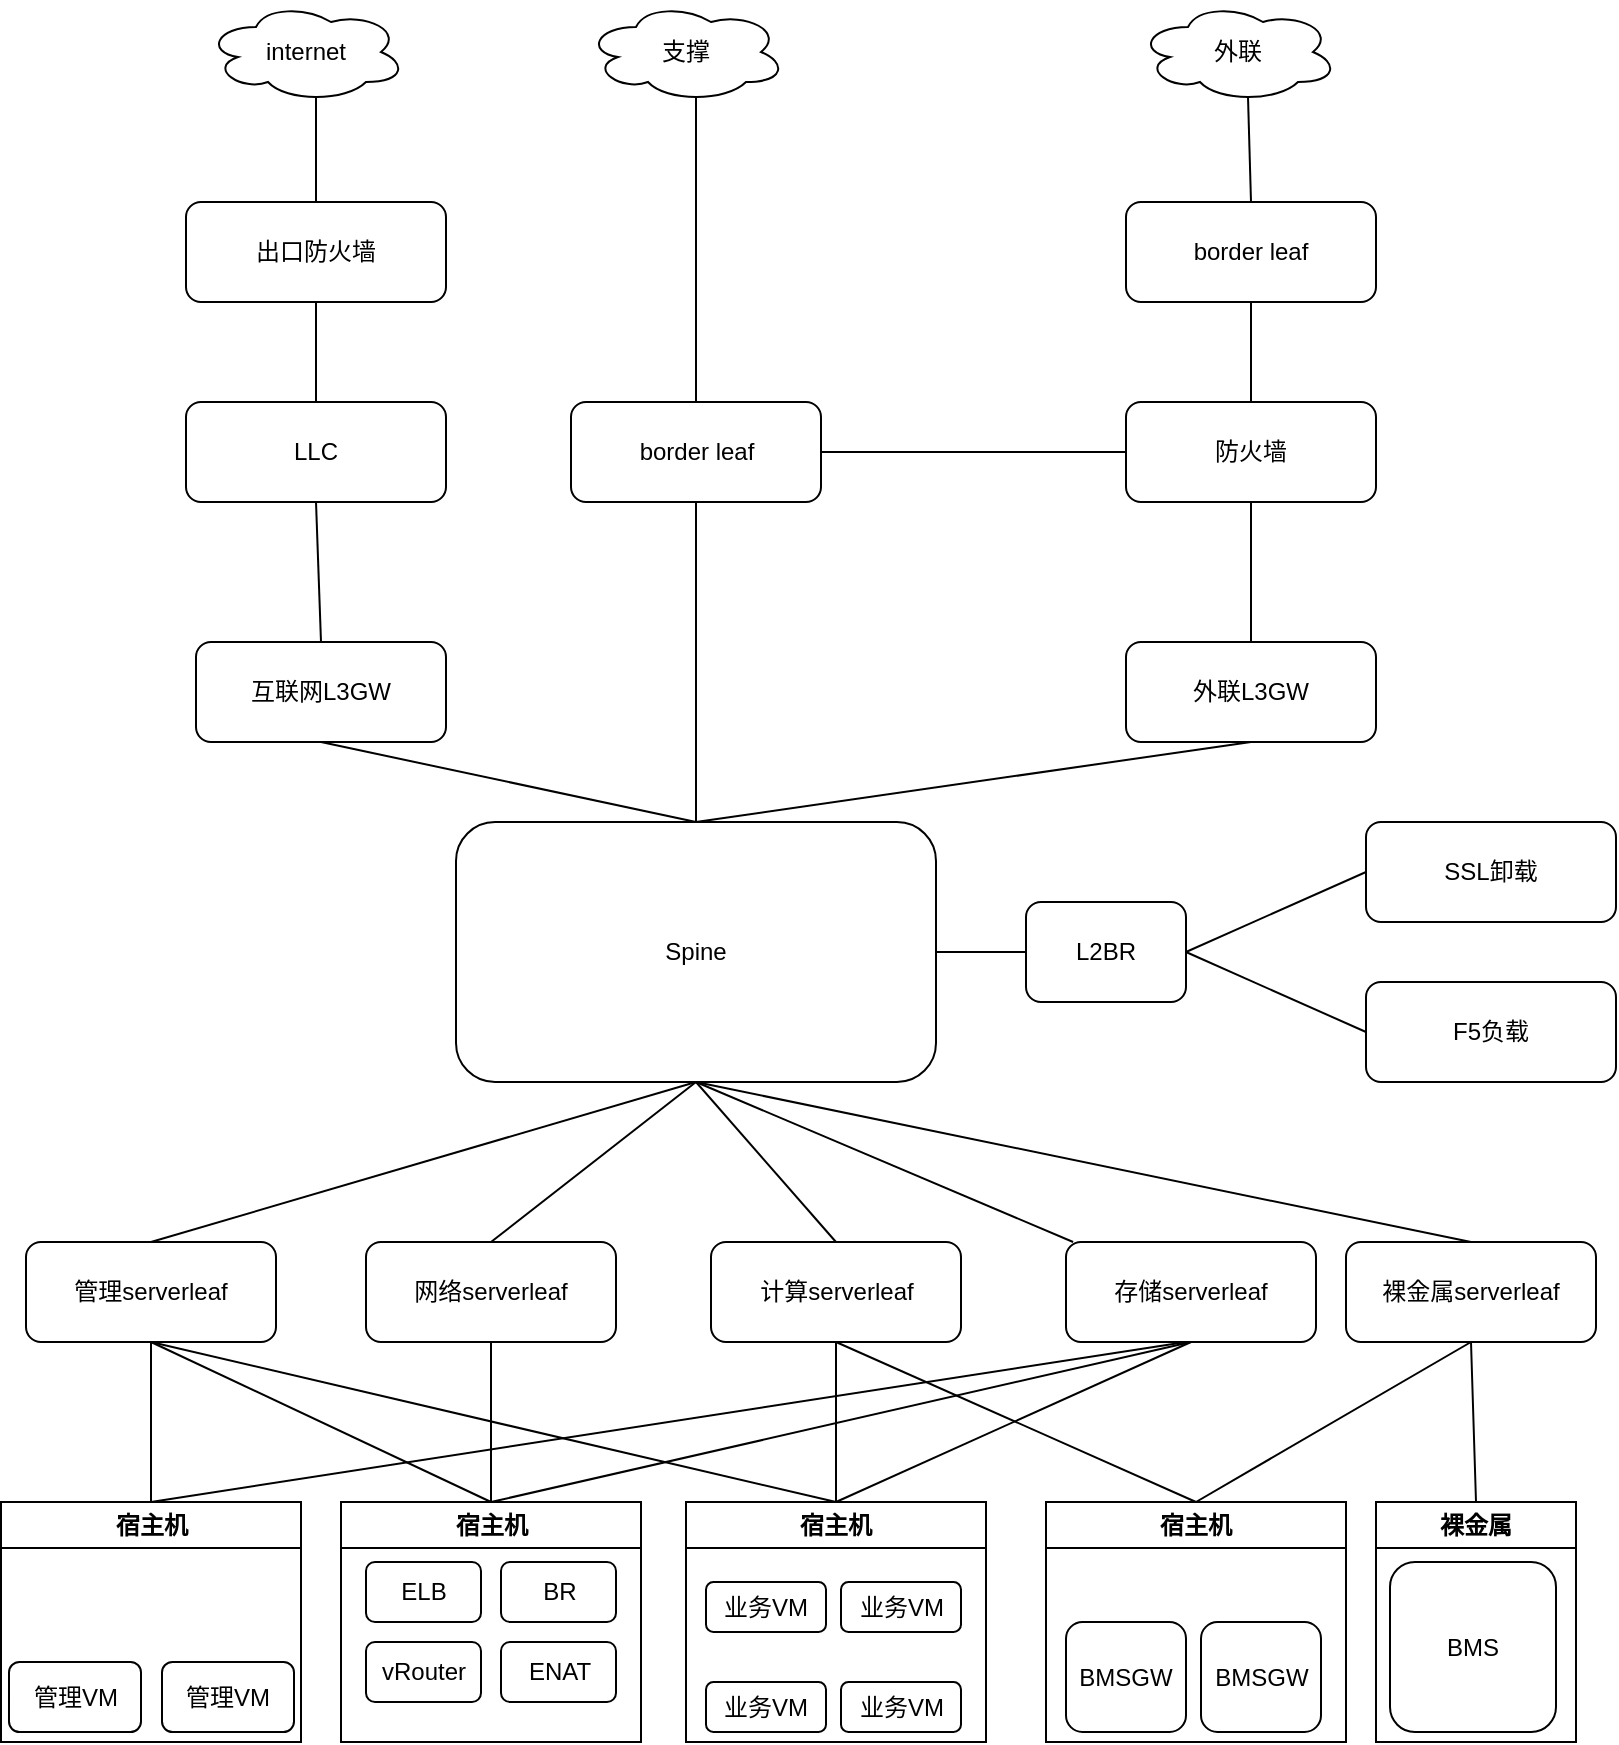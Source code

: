 <mxfile version="24.5.4" type="github">
  <diagram name="第 1 页" id="-AdflMlbAZ0lLxtPM5mr">
    <mxGraphModel dx="845" dy="555" grid="1" gridSize="10" guides="1" tooltips="1" connect="1" arrows="0" fold="1" page="1" pageScale="1" pageWidth="827" pageHeight="1169" math="0" shadow="0">
      <root>
        <mxCell id="0" />
        <mxCell id="1" parent="0" />
        <mxCell id="uMnVHPd5ohVLabaKNJ_1-5" style="rounded=0;orthogonalLoop=1;jettySize=auto;html=1;exitX=0.55;exitY=0.95;exitDx=0;exitDy=0;exitPerimeter=0;entryX=0.5;entryY=0;entryDx=0;entryDy=0;shadow=0;deletable=1;cloneable=1;movable=1;strokeColor=default;align=center;verticalAlign=middle;fontFamily=Helvetica;fontSize=11;fontColor=default;labelBackgroundColor=default;startFill=1;endArrow=none;endFill=0;" edge="1" parent="1" source="uMnVHPd5ohVLabaKNJ_1-1" target="uMnVHPd5ohVLabaKNJ_1-2">
          <mxGeometry relative="1" as="geometry" />
        </mxCell>
        <mxCell id="uMnVHPd5ohVLabaKNJ_1-1" value="internet" style="ellipse;shape=cloud;whiteSpace=wrap;html=1;shadow=0;deletable=1;cloneable=1;movable=1;" vertex="1" parent="1">
          <mxGeometry x="120" y="50" width="100" height="50" as="geometry" />
        </mxCell>
        <mxCell id="uMnVHPd5ohVLabaKNJ_1-6" style="rounded=0;orthogonalLoop=1;jettySize=auto;html=1;exitX=0.5;exitY=1;exitDx=0;exitDy=0;entryX=0.5;entryY=0;entryDx=0;entryDy=0;shadow=0;deletable=1;cloneable=1;movable=1;strokeColor=default;align=center;verticalAlign=middle;fontFamily=Helvetica;fontSize=11;fontColor=default;labelBackgroundColor=default;startFill=1;endArrow=none;endFill=0;" edge="1" parent="1" source="uMnVHPd5ohVLabaKNJ_1-3" target="uMnVHPd5ohVLabaKNJ_1-7">
          <mxGeometry relative="1" as="geometry">
            <mxPoint x="180" y="390" as="targetPoint" />
          </mxGeometry>
        </mxCell>
        <mxCell id="uMnVHPd5ohVLabaKNJ_1-14" style="rounded=0;orthogonalLoop=1;jettySize=auto;html=1;exitX=0.5;exitY=1;exitDx=0;exitDy=0;entryX=0.5;entryY=0;entryDx=0;entryDy=0;shadow=0;deletable=1;cloneable=1;movable=1;strokeColor=default;align=center;verticalAlign=middle;fontFamily=Helvetica;fontSize=11;fontColor=default;labelBackgroundColor=default;startFill=1;endArrow=none;endFill=0;" edge="1" parent="1" source="uMnVHPd5ohVLabaKNJ_1-7" target="uMnVHPd5ohVLabaKNJ_1-9">
          <mxGeometry relative="1" as="geometry" />
        </mxCell>
        <mxCell id="uMnVHPd5ohVLabaKNJ_1-7" value="互联网L3GW" style="whiteSpace=wrap;html=1;rounded=1;shadow=0;deletable=1;cloneable=1;movable=1;" vertex="1" parent="1">
          <mxGeometry x="115" y="370" width="125" height="50" as="geometry" />
        </mxCell>
        <mxCell id="uMnVHPd5ohVLabaKNJ_1-15" style="rounded=0;orthogonalLoop=1;jettySize=auto;html=1;exitX=0.5;exitY=0;exitDx=0;exitDy=0;entryX=0.5;entryY=1;entryDx=0;entryDy=0;shadow=0;deletable=1;cloneable=1;movable=1;strokeColor=default;align=center;verticalAlign=middle;fontFamily=Helvetica;fontSize=11;fontColor=default;labelBackgroundColor=default;startFill=1;endArrow=none;endFill=0;" edge="1" parent="1" source="uMnVHPd5ohVLabaKNJ_1-9" target="uMnVHPd5ohVLabaKNJ_1-11">
          <mxGeometry relative="1" as="geometry" />
        </mxCell>
        <mxCell id="uMnVHPd5ohVLabaKNJ_1-16" style="rounded=0;orthogonalLoop=1;jettySize=auto;html=1;exitX=1;exitY=0.5;exitDx=0;exitDy=0;entryX=0;entryY=0.5;entryDx=0;entryDy=0;shadow=0;deletable=1;cloneable=1;movable=1;strokeColor=default;align=center;verticalAlign=middle;fontFamily=Helvetica;fontSize=11;fontColor=default;labelBackgroundColor=default;startFill=1;endArrow=none;endFill=0;" edge="1" parent="1" source="uMnVHPd5ohVLabaKNJ_1-9" target="uMnVHPd5ohVLabaKNJ_1-12">
          <mxGeometry relative="1" as="geometry" />
        </mxCell>
        <mxCell id="uMnVHPd5ohVLabaKNJ_1-27" style="rounded=0;orthogonalLoop=1;jettySize=auto;html=1;exitX=0.5;exitY=1;exitDx=0;exitDy=0;entryX=0.5;entryY=0;entryDx=0;entryDy=0;shadow=0;deletable=1;cloneable=1;movable=1;endFill=0;startFill=1;endArrow=none;strokeColor=default;align=center;verticalAlign=middle;fontFamily=Helvetica;fontSize=11;fontColor=default;labelBackgroundColor=default;" edge="1" parent="1" source="uMnVHPd5ohVLabaKNJ_1-9" target="uMnVHPd5ohVLabaKNJ_1-21">
          <mxGeometry relative="1" as="geometry" />
        </mxCell>
        <mxCell id="uMnVHPd5ohVLabaKNJ_1-28" style="rounded=0;orthogonalLoop=1;jettySize=auto;html=1;exitX=0.5;exitY=0;exitDx=0;exitDy=0;entryX=0.5;entryY=1;entryDx=0;entryDy=0;shadow=0;deletable=1;cloneable=1;movable=1;perimeterSpacing=0;strokeColor=default;align=center;verticalAlign=middle;fontFamily=Helvetica;fontSize=11;fontColor=default;labelBackgroundColor=default;startFill=1;endArrow=none;endFill=0;" edge="1" parent="1" source="uMnVHPd5ohVLabaKNJ_1-23" target="uMnVHPd5ohVLabaKNJ_1-9">
          <mxGeometry relative="1" as="geometry">
            <mxPoint x="375" y="580" as="targetPoint" />
          </mxGeometry>
        </mxCell>
        <mxCell id="uMnVHPd5ohVLabaKNJ_1-29" style="rounded=0;orthogonalLoop=1;jettySize=auto;html=1;exitX=0.5;exitY=1;exitDx=0;exitDy=0;entryX=0.5;entryY=0;entryDx=0;entryDy=0;shadow=0;deletable=1;cloneable=1;movable=1;endFill=0;strokeColor=default;align=center;verticalAlign=middle;fontFamily=Helvetica;fontSize=11;fontColor=default;labelBackgroundColor=default;startFill=1;endArrow=none;" edge="1" parent="1" source="uMnVHPd5ohVLabaKNJ_1-9" target="uMnVHPd5ohVLabaKNJ_1-22">
          <mxGeometry relative="1" as="geometry" />
        </mxCell>
        <mxCell id="uMnVHPd5ohVLabaKNJ_1-30" style="rounded=0;orthogonalLoop=1;jettySize=auto;html=1;exitX=0.5;exitY=1;exitDx=0;exitDy=0;shadow=0;deletable=1;cloneable=1;movable=1;endArrow=none;endFill=0;startFill=1;" edge="1" parent="1" source="uMnVHPd5ohVLabaKNJ_1-9" target="uMnVHPd5ohVLabaKNJ_1-24">
          <mxGeometry relative="1" as="geometry" />
        </mxCell>
        <mxCell id="uMnVHPd5ohVLabaKNJ_1-80" style="edgeStyle=none;rounded=0;orthogonalLoop=1;jettySize=auto;html=1;exitX=0.5;exitY=1;exitDx=0;exitDy=0;entryX=0.5;entryY=0;entryDx=0;entryDy=0;shadow=0;strokeColor=default;align=center;verticalAlign=middle;fontFamily=Helvetica;fontSize=11;fontColor=default;labelBackgroundColor=default;startFill=1;endArrow=none;endFill=0;" edge="1" parent="1" source="uMnVHPd5ohVLabaKNJ_1-9" target="uMnVHPd5ohVLabaKNJ_1-72">
          <mxGeometry relative="1" as="geometry" />
        </mxCell>
        <mxCell id="uMnVHPd5ohVLabaKNJ_1-9" value="Spine" style="rounded=1;whiteSpace=wrap;html=1;shadow=0;deletable=1;cloneable=1;movable=1;" vertex="1" parent="1">
          <mxGeometry x="245" y="460" width="240" height="130" as="geometry" />
        </mxCell>
        <mxCell id="uMnVHPd5ohVLabaKNJ_1-11" value="外联L3GW" style="whiteSpace=wrap;html=1;rounded=1;shadow=0;deletable=1;cloneable=1;movable=1;" vertex="1" parent="1">
          <mxGeometry x="580" y="370" width="125" height="50" as="geometry" />
        </mxCell>
        <mxCell id="uMnVHPd5ohVLabaKNJ_1-41" style="rounded=0;orthogonalLoop=1;jettySize=auto;html=1;exitX=1;exitY=0.5;exitDx=0;exitDy=0;entryX=0;entryY=0.5;entryDx=0;entryDy=0;shadow=0;deletable=1;cloneable=1;movable=1;strokeColor=default;align=center;verticalAlign=middle;fontFamily=Helvetica;fontSize=11;fontColor=default;labelBackgroundColor=default;startFill=1;endArrow=none;endFill=0;" edge="1" parent="1" source="uMnVHPd5ohVLabaKNJ_1-12" target="uMnVHPd5ohVLabaKNJ_1-40">
          <mxGeometry relative="1" as="geometry" />
        </mxCell>
        <mxCell id="uMnVHPd5ohVLabaKNJ_1-42" style="rounded=0;orthogonalLoop=1;jettySize=auto;html=1;exitX=1;exitY=0.5;exitDx=0;exitDy=0;entryX=0;entryY=0.5;entryDx=0;entryDy=0;shadow=0;deletable=1;cloneable=1;movable=1;strokeColor=default;align=center;verticalAlign=middle;fontFamily=Helvetica;fontSize=11;fontColor=default;labelBackgroundColor=default;startFill=1;endArrow=none;endFill=0;" edge="1" parent="1" source="uMnVHPd5ohVLabaKNJ_1-12" target="uMnVHPd5ohVLabaKNJ_1-39">
          <mxGeometry relative="1" as="geometry" />
        </mxCell>
        <mxCell id="uMnVHPd5ohVLabaKNJ_1-12" value="L2BR" style="whiteSpace=wrap;html=1;rounded=1;shadow=0;deletable=1;cloneable=1;movable=1;" vertex="1" parent="1">
          <mxGeometry x="530" y="500" width="80" height="50" as="geometry" />
        </mxCell>
        <mxCell id="uMnVHPd5ohVLabaKNJ_1-13" value="" style="endArrow=none;html=1;rounded=0;entryX=0.5;entryY=1;entryDx=0;entryDy=0;exitX=0.5;exitY=0;exitDx=0;exitDy=0;shadow=0;deletable=1;cloneable=1;movable=1;" edge="1" parent="1" source="uMnVHPd5ohVLabaKNJ_1-9" target="uMnVHPd5ohVLabaKNJ_1-10">
          <mxGeometry width="50" height="50" relative="1" as="geometry">
            <mxPoint x="400" y="510" as="sourcePoint" />
            <mxPoint x="450" y="460" as="targetPoint" />
          </mxGeometry>
        </mxCell>
        <mxCell id="uMnVHPd5ohVLabaKNJ_1-20" value="" style="rounded=0;orthogonalLoop=1;jettySize=auto;html=1;shadow=0;deletable=1;cloneable=1;movable=1;strokeColor=default;align=center;verticalAlign=middle;fontFamily=Helvetica;fontSize=11;fontColor=default;labelBackgroundColor=default;startFill=1;endArrow=none;endFill=0;" edge="1" parent="1" source="uMnVHPd5ohVLabaKNJ_1-19" target="uMnVHPd5ohVLabaKNJ_1-11">
          <mxGeometry relative="1" as="geometry" />
        </mxCell>
        <mxCell id="uMnVHPd5ohVLabaKNJ_1-31" style="rounded=0;orthogonalLoop=1;jettySize=auto;html=1;exitX=0.5;exitY=1;exitDx=0;exitDy=0;shadow=0;entryX=0.5;entryY=0;entryDx=0;entryDy=0;deletable=1;cloneable=1;movable=1;strokeColor=default;align=center;verticalAlign=middle;fontFamily=Helvetica;fontSize=11;fontColor=default;labelBackgroundColor=default;startFill=1;endArrow=none;endFill=0;" edge="1" parent="1" source="uMnVHPd5ohVLabaKNJ_1-21" target="uMnVHPd5ohVLabaKNJ_1-48">
          <mxGeometry relative="1" as="geometry" />
        </mxCell>
        <mxCell id="uMnVHPd5ohVLabaKNJ_1-70" style="edgeStyle=none;rounded=0;orthogonalLoop=1;jettySize=auto;html=1;exitX=0.5;exitY=1;exitDx=0;exitDy=0;entryX=0.5;entryY=0;entryDx=0;entryDy=0;shadow=0;strokeColor=default;align=center;verticalAlign=middle;fontFamily=Helvetica;fontSize=11;fontColor=default;labelBackgroundColor=default;startFill=1;endArrow=none;endFill=0;" edge="1" parent="1" source="uMnVHPd5ohVLabaKNJ_1-21" target="uMnVHPd5ohVLabaKNJ_1-67">
          <mxGeometry relative="1" as="geometry" />
        </mxCell>
        <mxCell id="uMnVHPd5ohVLabaKNJ_1-21" value="计算serverleaf" style="whiteSpace=wrap;html=1;rounded=1;shadow=0;deletable=1;cloneable=1;movable=1;" vertex="1" parent="1">
          <mxGeometry x="372.5" y="670" width="125" height="50" as="geometry" />
        </mxCell>
        <mxCell id="uMnVHPd5ohVLabaKNJ_1-33" style="rounded=0;orthogonalLoop=1;jettySize=auto;html=1;exitX=0.5;exitY=1;exitDx=0;exitDy=0;entryX=0.5;entryY=0;entryDx=0;entryDy=0;shadow=0;deletable=1;cloneable=1;movable=1;strokeColor=default;align=center;verticalAlign=middle;fontFamily=Helvetica;fontSize=11;fontColor=default;labelBackgroundColor=default;startFill=1;endArrow=none;endFill=0;" edge="1" parent="1" source="uMnVHPd5ohVLabaKNJ_1-22" target="uMnVHPd5ohVLabaKNJ_1-49">
          <mxGeometry relative="1" as="geometry" />
        </mxCell>
        <mxCell id="uMnVHPd5ohVLabaKNJ_1-22" value="网络serverleaf" style="whiteSpace=wrap;html=1;rounded=1;shadow=0;deletable=1;cloneable=1;movable=1;" vertex="1" parent="1">
          <mxGeometry x="200" y="670" width="125" height="50" as="geometry" />
        </mxCell>
        <mxCell id="uMnVHPd5ohVLabaKNJ_1-57" style="rounded=0;orthogonalLoop=1;jettySize=auto;html=1;exitX=0.5;exitY=1;exitDx=0;exitDy=0;entryX=0.5;entryY=0;entryDx=0;entryDy=0;deletable=1;cloneable=1;movable=1;shadow=0;strokeColor=default;align=center;verticalAlign=middle;fontFamily=Helvetica;fontSize=11;fontColor=default;labelBackgroundColor=default;startFill=1;endArrow=none;endFill=0;" edge="1" parent="1" source="uMnVHPd5ohVLabaKNJ_1-23" target="uMnVHPd5ohVLabaKNJ_1-48">
          <mxGeometry relative="1" as="geometry" />
        </mxCell>
        <mxCell id="uMnVHPd5ohVLabaKNJ_1-23" value="管理serverleaf" style="whiteSpace=wrap;html=1;rounded=1;shadow=0;deletable=1;cloneable=1;movable=1;" vertex="1" parent="1">
          <mxGeometry x="30" y="670" width="125" height="50" as="geometry" />
        </mxCell>
        <mxCell id="uMnVHPd5ohVLabaKNJ_1-24" value="存储serverleaf" style="whiteSpace=wrap;html=1;rounded=1;shadow=0;deletable=1;cloneable=1;movable=1;" vertex="1" parent="1">
          <mxGeometry x="550" y="670" width="125" height="50" as="geometry" />
        </mxCell>
        <mxCell id="uMnVHPd5ohVLabaKNJ_1-35" style="rounded=0;orthogonalLoop=1;jettySize=auto;html=1;exitX=0.5;exitY=0;exitDx=0;exitDy=0;entryX=0.5;entryY=1;entryDx=0;entryDy=0;shadow=0;deletable=1;cloneable=1;movable=1;strokeColor=default;align=center;verticalAlign=middle;fontFamily=Helvetica;fontSize=11;fontColor=default;labelBackgroundColor=default;startFill=1;endArrow=none;endFill=0;" edge="1" parent="1" source="uMnVHPd5ohVLabaKNJ_1-50" target="uMnVHPd5ohVLabaKNJ_1-23">
          <mxGeometry relative="1" as="geometry" />
        </mxCell>
        <mxCell id="uMnVHPd5ohVLabaKNJ_1-36" value="外联" style="ellipse;shape=cloud;whiteSpace=wrap;html=1;shadow=0;deletable=1;cloneable=1;movable=1;" vertex="1" parent="1">
          <mxGeometry x="586" y="50" width="100" height="50" as="geometry" />
        </mxCell>
        <mxCell id="uMnVHPd5ohVLabaKNJ_1-38" style="rounded=0;orthogonalLoop=1;jettySize=auto;html=1;exitX=0.55;exitY=0.95;exitDx=0;exitDy=0;exitPerimeter=0;entryX=0.5;entryY=0;entryDx=0;entryDy=0;shadow=0;deletable=1;cloneable=1;movable=1;strokeColor=default;align=center;verticalAlign=middle;fontFamily=Helvetica;fontSize=11;fontColor=default;labelBackgroundColor=default;startFill=1;endArrow=none;endFill=0;" edge="1" parent="1" source="uMnVHPd5ohVLabaKNJ_1-37" target="uMnVHPd5ohVLabaKNJ_1-10">
          <mxGeometry relative="1" as="geometry" />
        </mxCell>
        <mxCell id="uMnVHPd5ohVLabaKNJ_1-37" value="支撑" style="ellipse;shape=cloud;whiteSpace=wrap;html=1;shadow=0;deletable=1;cloneable=1;movable=1;" vertex="1" parent="1">
          <mxGeometry x="310" y="50" width="100" height="50" as="geometry" />
        </mxCell>
        <mxCell id="uMnVHPd5ohVLabaKNJ_1-39" value="F5负载" style="whiteSpace=wrap;html=1;rounded=1;shadow=0;deletable=1;cloneable=1;movable=1;" vertex="1" parent="1">
          <mxGeometry x="700" y="540" width="125" height="50" as="geometry" />
        </mxCell>
        <mxCell id="uMnVHPd5ohVLabaKNJ_1-40" value="SSL卸载" style="whiteSpace=wrap;html=1;rounded=1;shadow=0;deletable=1;cloneable=1;movable=1;" vertex="1" parent="1">
          <mxGeometry x="700" y="460" width="125" height="50" as="geometry" />
        </mxCell>
        <mxCell id="uMnVHPd5ohVLabaKNJ_1-43" style="rounded=0;orthogonalLoop=1;jettySize=auto;html=1;exitX=0.5;exitY=0;exitDx=0;exitDy=0;entryX=0.55;entryY=0.95;entryDx=0;entryDy=0;entryPerimeter=0;shadow=0;deletable=1;cloneable=1;movable=1;strokeColor=default;align=center;verticalAlign=middle;fontFamily=Helvetica;fontSize=11;fontColor=default;labelBackgroundColor=default;startFill=1;endArrow=none;endFill=0;" edge="1" parent="1" source="uMnVHPd5ohVLabaKNJ_1-17" target="uMnVHPd5ohVLabaKNJ_1-36">
          <mxGeometry relative="1" as="geometry" />
        </mxCell>
        <mxCell id="uMnVHPd5ohVLabaKNJ_1-64" style="edgeStyle=none;rounded=0;orthogonalLoop=1;jettySize=auto;html=1;exitX=0.5;exitY=0;exitDx=0;exitDy=0;entryX=0.5;entryY=1;entryDx=0;entryDy=0;shadow=0;strokeColor=default;align=center;verticalAlign=middle;fontFamily=Helvetica;fontSize=11;fontColor=default;labelBackgroundColor=default;startFill=1;endArrow=none;endFill=0;" edge="1" parent="1" source="uMnVHPd5ohVLabaKNJ_1-48" target="uMnVHPd5ohVLabaKNJ_1-24">
          <mxGeometry relative="1" as="geometry" />
        </mxCell>
        <mxCell id="uMnVHPd5ohVLabaKNJ_1-48" value="宿主机" style="swimlane;whiteSpace=wrap;html=1;deletable=1;cloneable=1;movable=1;" vertex="1" parent="1">
          <mxGeometry x="360" y="800" width="150" height="120" as="geometry">
            <mxRectangle x="360" y="800" width="80" height="30" as="alternateBounds" />
          </mxGeometry>
        </mxCell>
        <mxCell id="uMnVHPd5ohVLabaKNJ_1-26" value="业务VM" style="whiteSpace=wrap;html=1;rounded=1;shadow=0;deletable=1;cloneable=1;movable=1;" vertex="1" parent="uMnVHPd5ohVLabaKNJ_1-48">
          <mxGeometry x="10" y="90" width="60" height="25" as="geometry" />
        </mxCell>
        <mxCell id="uMnVHPd5ohVLabaKNJ_1-58" value="业务VM" style="whiteSpace=wrap;html=1;rounded=1;shadow=0;deletable=1;cloneable=1;movable=1;" vertex="1" parent="uMnVHPd5ohVLabaKNJ_1-48">
          <mxGeometry x="77.5" y="90" width="60" height="25" as="geometry" />
        </mxCell>
        <mxCell id="uMnVHPd5ohVLabaKNJ_1-78" value="业务VM" style="whiteSpace=wrap;html=1;rounded=1;shadow=0;deletable=1;cloneable=1;movable=1;" vertex="1" parent="uMnVHPd5ohVLabaKNJ_1-48">
          <mxGeometry x="10" y="40" width="60" height="25" as="geometry" />
        </mxCell>
        <mxCell id="uMnVHPd5ohVLabaKNJ_1-79" value="业务VM" style="whiteSpace=wrap;html=1;rounded=1;shadow=0;deletable=1;cloneable=1;movable=1;" vertex="1" parent="uMnVHPd5ohVLabaKNJ_1-48">
          <mxGeometry x="77.5" y="40" width="60" height="25" as="geometry" />
        </mxCell>
        <mxCell id="uMnVHPd5ohVLabaKNJ_1-63" style="edgeStyle=none;rounded=0;orthogonalLoop=1;jettySize=auto;html=1;exitX=0.5;exitY=0;exitDx=0;exitDy=0;entryX=0.5;entryY=1;entryDx=0;entryDy=0;shadow=0;strokeColor=default;align=center;verticalAlign=middle;fontFamily=Helvetica;fontSize=11;fontColor=default;labelBackgroundColor=default;startFill=1;endArrow=none;endFill=0;" edge="1" parent="1" source="uMnVHPd5ohVLabaKNJ_1-49" target="uMnVHPd5ohVLabaKNJ_1-23">
          <mxGeometry relative="1" as="geometry" />
        </mxCell>
        <mxCell id="uMnVHPd5ohVLabaKNJ_1-66" style="edgeStyle=none;rounded=0;orthogonalLoop=1;jettySize=auto;html=1;exitX=0.5;exitY=0;exitDx=0;exitDy=0;entryX=0.5;entryY=1;entryDx=0;entryDy=0;shadow=0;strokeColor=default;align=center;verticalAlign=middle;fontFamily=Helvetica;fontSize=11;fontColor=default;labelBackgroundColor=default;startFill=1;endArrow=none;endFill=0;" edge="1" parent="1" source="uMnVHPd5ohVLabaKNJ_1-49" target="uMnVHPd5ohVLabaKNJ_1-24">
          <mxGeometry relative="1" as="geometry" />
        </mxCell>
        <mxCell id="uMnVHPd5ohVLabaKNJ_1-49" value="宿主机" style="swimlane;whiteSpace=wrap;html=1;deletable=1;cloneable=1;movable=1;" vertex="1" parent="1">
          <mxGeometry x="187.5" y="800" width="150" height="120" as="geometry" />
        </mxCell>
        <mxCell id="uMnVHPd5ohVLabaKNJ_1-32" value="ELB" style="whiteSpace=wrap;html=1;rounded=1;shadow=0;deletable=1;cloneable=1;movable=1;" vertex="1" parent="uMnVHPd5ohVLabaKNJ_1-49">
          <mxGeometry x="12.5" y="30" width="57.5" height="30" as="geometry" />
        </mxCell>
        <mxCell id="uMnVHPd5ohVLabaKNJ_1-59" value="BR" style="whiteSpace=wrap;html=1;rounded=1;shadow=0;deletable=1;cloneable=1;movable=1;" vertex="1" parent="uMnVHPd5ohVLabaKNJ_1-49">
          <mxGeometry x="80" y="30" width="57.5" height="30" as="geometry" />
        </mxCell>
        <mxCell id="uMnVHPd5ohVLabaKNJ_1-60" value="vRouter" style="whiteSpace=wrap;html=1;rounded=1;shadow=0;deletable=1;cloneable=1;movable=1;" vertex="1" parent="uMnVHPd5ohVLabaKNJ_1-49">
          <mxGeometry x="12.5" y="70" width="57.5" height="30" as="geometry" />
        </mxCell>
        <mxCell id="uMnVHPd5ohVLabaKNJ_1-61" value="ENAT" style="whiteSpace=wrap;html=1;rounded=1;shadow=0;deletable=1;cloneable=1;movable=1;" vertex="1" parent="uMnVHPd5ohVLabaKNJ_1-49">
          <mxGeometry x="80" y="70" width="57.5" height="30" as="geometry" />
        </mxCell>
        <mxCell id="uMnVHPd5ohVLabaKNJ_1-65" style="edgeStyle=none;rounded=0;orthogonalLoop=1;jettySize=auto;html=1;exitX=0.5;exitY=0;exitDx=0;exitDy=0;shadow=0;strokeColor=default;align=center;verticalAlign=middle;fontFamily=Helvetica;fontSize=11;fontColor=default;labelBackgroundColor=default;startFill=1;endArrow=none;endFill=0;" edge="1" parent="1" source="uMnVHPd5ohVLabaKNJ_1-50">
          <mxGeometry relative="1" as="geometry">
            <mxPoint x="610" y="720" as="targetPoint" />
          </mxGeometry>
        </mxCell>
        <mxCell id="uMnVHPd5ohVLabaKNJ_1-50" value="宿主机" style="swimlane;whiteSpace=wrap;html=1;deletable=1;cloneable=1;movable=1;" vertex="1" parent="1">
          <mxGeometry x="17.5" y="800" width="150" height="120" as="geometry" />
        </mxCell>
        <mxCell id="uMnVHPd5ohVLabaKNJ_1-34" value="管理VM" style="whiteSpace=wrap;html=1;rounded=1;shadow=0;deletable=1;cloneable=1;movable=1;" vertex="1" parent="uMnVHPd5ohVLabaKNJ_1-50">
          <mxGeometry x="4" y="80" width="66" height="35" as="geometry" />
        </mxCell>
        <mxCell id="uMnVHPd5ohVLabaKNJ_1-62" value="管理VM" style="whiteSpace=wrap;html=1;rounded=1;shadow=0;deletable=1;cloneable=1;movable=1;" vertex="1" parent="uMnVHPd5ohVLabaKNJ_1-50">
          <mxGeometry x="80.5" y="80" width="66" height="35" as="geometry" />
        </mxCell>
        <mxCell id="uMnVHPd5ohVLabaKNJ_1-10" value="border leaf" style="whiteSpace=wrap;html=1;rounded=1;shadow=0;deletable=1;cloneable=1;movable=1;" vertex="1" parent="1">
          <mxGeometry x="302.5" y="250" width="125" height="50" as="geometry" />
        </mxCell>
        <mxCell id="uMnVHPd5ohVLabaKNJ_1-2" value="出口防火墙" style="rounded=1;whiteSpace=wrap;html=1;shadow=0;deletable=1;cloneable=1;movable=1;" vertex="1" parent="1">
          <mxGeometry x="110" y="150" width="130" height="50" as="geometry" />
        </mxCell>
        <mxCell id="uMnVHPd5ohVLabaKNJ_1-3" value="LLC" style="whiteSpace=wrap;html=1;rounded=1;shadow=0;deletable=1;cloneable=1;movable=1;" vertex="1" parent="1">
          <mxGeometry x="110" y="250" width="130" height="50" as="geometry" />
        </mxCell>
        <mxCell id="uMnVHPd5ohVLabaKNJ_1-4" value="" style="rounded=0;orthogonalLoop=1;jettySize=auto;html=1;shadow=0;deletable=1;cloneable=1;movable=1;strokeColor=default;align=center;verticalAlign=middle;fontFamily=Helvetica;fontSize=11;fontColor=default;labelBackgroundColor=default;startFill=1;endArrow=none;endFill=0;" edge="1" parent="1" source="uMnVHPd5ohVLabaKNJ_1-2" target="uMnVHPd5ohVLabaKNJ_1-3">
          <mxGeometry relative="1" as="geometry" />
        </mxCell>
        <mxCell id="uMnVHPd5ohVLabaKNJ_1-19" value="防火墙" style="whiteSpace=wrap;html=1;rounded=1;shadow=0;deletable=1;cloneable=1;movable=1;" vertex="1" parent="1">
          <mxGeometry x="580" y="250" width="125" height="50" as="geometry" />
        </mxCell>
        <mxCell id="uMnVHPd5ohVLabaKNJ_1-44" style="rounded=0;orthogonalLoop=1;jettySize=auto;html=1;exitX=1;exitY=0.5;exitDx=0;exitDy=0;entryX=0;entryY=0.5;entryDx=0;entryDy=0;shadow=0;deletable=1;cloneable=1;movable=1;strokeColor=default;align=center;verticalAlign=middle;fontFamily=Helvetica;fontSize=11;fontColor=default;labelBackgroundColor=default;startFill=1;endArrow=none;endFill=0;" edge="1" parent="1" source="uMnVHPd5ohVLabaKNJ_1-10" target="uMnVHPd5ohVLabaKNJ_1-19">
          <mxGeometry relative="1" as="geometry" />
        </mxCell>
        <mxCell id="uMnVHPd5ohVLabaKNJ_1-17" value="border leaf" style="whiteSpace=wrap;html=1;rounded=1;shadow=0;deletable=1;cloneable=1;movable=1;" vertex="1" parent="1">
          <mxGeometry x="580" y="150" width="125" height="50" as="geometry" />
        </mxCell>
        <mxCell id="uMnVHPd5ohVLabaKNJ_1-18" style="rounded=0;orthogonalLoop=1;jettySize=auto;html=1;exitX=0.5;exitY=0;exitDx=0;exitDy=0;entryX=0.5;entryY=1;entryDx=0;entryDy=0;shadow=0;deletable=1;cloneable=1;movable=1;strokeColor=default;align=center;verticalAlign=middle;fontFamily=Helvetica;fontSize=11;fontColor=default;labelBackgroundColor=default;startFill=1;endArrow=none;endFill=0;" edge="1" parent="1" source="uMnVHPd5ohVLabaKNJ_1-19" target="uMnVHPd5ohVLabaKNJ_1-17">
          <mxGeometry relative="1" as="geometry" />
        </mxCell>
        <mxCell id="uMnVHPd5ohVLabaKNJ_1-76" style="edgeStyle=none;rounded=0;orthogonalLoop=1;jettySize=auto;html=1;exitX=0.5;exitY=0;exitDx=0;exitDy=0;entryX=0.5;entryY=1;entryDx=0;entryDy=0;shadow=0;strokeColor=default;align=center;verticalAlign=middle;fontFamily=Helvetica;fontSize=11;fontColor=default;labelBackgroundColor=default;startFill=1;endArrow=none;endFill=0;" edge="1" parent="1" source="uMnVHPd5ohVLabaKNJ_1-67" target="uMnVHPd5ohVLabaKNJ_1-72">
          <mxGeometry relative="1" as="geometry" />
        </mxCell>
        <mxCell id="uMnVHPd5ohVLabaKNJ_1-67" value="宿主机" style="swimlane;whiteSpace=wrap;html=1;deletable=1;cloneable=1;movable=1;" vertex="1" parent="1">
          <mxGeometry x="540" y="800" width="150" height="120" as="geometry">
            <mxRectangle x="360" y="800" width="80" height="30" as="alternateBounds" />
          </mxGeometry>
        </mxCell>
        <mxCell id="uMnVHPd5ohVLabaKNJ_1-68" value="BMSGW" style="whiteSpace=wrap;html=1;rounded=1;shadow=0;deletable=1;cloneable=1;movable=1;" vertex="1" parent="uMnVHPd5ohVLabaKNJ_1-67">
          <mxGeometry x="10" y="60" width="60" height="55" as="geometry" />
        </mxCell>
        <mxCell id="uMnVHPd5ohVLabaKNJ_1-69" value="BMSGW" style="whiteSpace=wrap;html=1;rounded=1;shadow=0;deletable=1;cloneable=1;movable=1;" vertex="1" parent="uMnVHPd5ohVLabaKNJ_1-67">
          <mxGeometry x="77.5" y="60" width="60" height="55" as="geometry" />
        </mxCell>
        <mxCell id="uMnVHPd5ohVLabaKNJ_1-77" style="edgeStyle=none;rounded=0;orthogonalLoop=1;jettySize=auto;html=1;exitX=0.5;exitY=1;exitDx=0;exitDy=0;entryX=0.5;entryY=0;entryDx=0;entryDy=0;shadow=0;strokeColor=default;align=center;verticalAlign=middle;fontFamily=Helvetica;fontSize=11;fontColor=default;labelBackgroundColor=default;startFill=1;endArrow=none;endFill=0;" edge="1" parent="1" source="uMnVHPd5ohVLabaKNJ_1-72" target="uMnVHPd5ohVLabaKNJ_1-73">
          <mxGeometry relative="1" as="geometry" />
        </mxCell>
        <mxCell id="uMnVHPd5ohVLabaKNJ_1-72" value="裸金属serverleaf" style="whiteSpace=wrap;html=1;rounded=1;shadow=0;deletable=1;cloneable=1;movable=1;" vertex="1" parent="1">
          <mxGeometry x="690" y="670" width="125" height="50" as="geometry" />
        </mxCell>
        <mxCell id="uMnVHPd5ohVLabaKNJ_1-73" value="裸金属" style="swimlane;whiteSpace=wrap;html=1;deletable=1;cloneable=1;movable=1;" vertex="1" parent="1">
          <mxGeometry x="705" y="800" width="100" height="120" as="geometry">
            <mxRectangle x="360" y="800" width="80" height="30" as="alternateBounds" />
          </mxGeometry>
        </mxCell>
        <mxCell id="uMnVHPd5ohVLabaKNJ_1-74" value="BMS" style="whiteSpace=wrap;html=1;rounded=1;shadow=0;deletable=1;cloneable=1;movable=1;" vertex="1" parent="uMnVHPd5ohVLabaKNJ_1-73">
          <mxGeometry x="7" y="30" width="83" height="85" as="geometry" />
        </mxCell>
      </root>
    </mxGraphModel>
  </diagram>
</mxfile>
